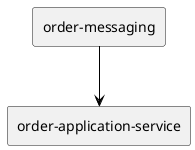 @startuml
skinparam defaultTextAlignment center
skinparam rectangle {
  BackgroundColor<<optional>> beige
  BackgroundColor<<test>> lightGreen
  BackgroundColor<<runtime>> lightBlue
  BackgroundColor<<provided>> lightGray
}
rectangle "order-messaging" as com_food_order_order_messaging_jar
rectangle "order-application-service" as com_food_order_order_application_service_jar
com_food_order_order_messaging_jar -[#000000]-> com_food_order_order_application_service_jar
@enduml